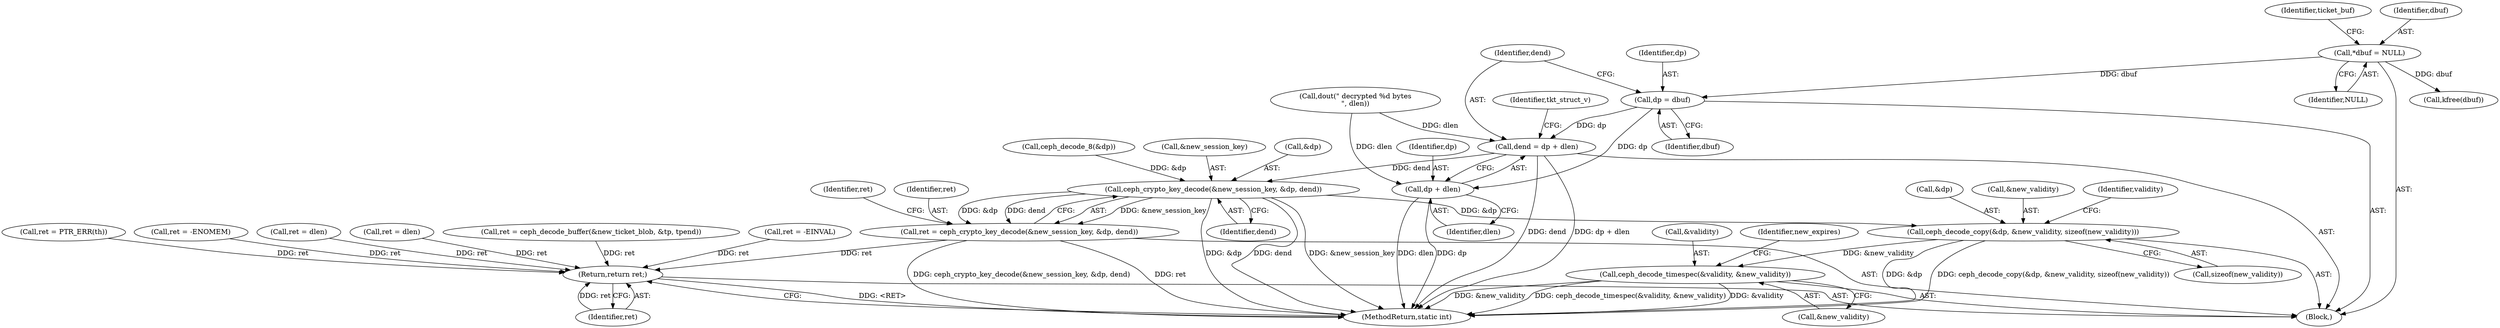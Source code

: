 digraph "0_linux_c27a3e4d667fdcad3db7b104f75659478e0c68d8_2@pointer" {
"1000205" [label="(Call,dp = dbuf)"];
"1000122" [label="(Call,*dbuf = NULL)"];
"1000208" [label="(Call,dend = dp + dlen)"];
"1000234" [label="(Call,ceph_crypto_key_decode(&new_session_key, &dp, dend))"];
"1000232" [label="(Call,ret = ceph_crypto_key_decode(&new_session_key, &dp, dend))"];
"1000455" [label="(Return,return ret;)"];
"1000243" [label="(Call,ceph_decode_copy(&dp, &new_validity, sizeof(new_validity)))"];
"1000250" [label="(Call,ceph_decode_timespec(&validity, &new_validity))"];
"1000210" [label="(Call,dp + dlen)"];
"1000456" [label="(Identifier,ret)"];
"1000206" [label="(Identifier,dp)"];
"1000453" [label="(Call,kfree(dbuf))"];
"1000463" [label="(MethodReturn,static int)"];
"1000455" [label="(Return,return ret;)"];
"1000244" [label="(Call,&dp)"];
"1000179" [label="(Call,ret = PTR_ERR(th))"];
"1000235" [label="(Call,&new_session_key)"];
"1000243" [label="(Call,ceph_decode_copy(&dp, &new_validity, sizeof(new_validity)))"];
"1000237" [label="(Call,&dp)"];
"1000232" [label="(Call,ret = ceph_crypto_key_decode(&new_session_key, &dp, dend))"];
"1000251" [label="(Call,&validity)"];
"1000110" [label="(Block,)"];
"1000212" [label="(Identifier,dlen)"];
"1000205" [label="(Call,dp = dbuf)"];
"1000253" [label="(Call,&new_validity)"];
"1000124" [label="(Identifier,NULL)"];
"1000133" [label="(Identifier,ticket_buf)"];
"1000207" [label="(Identifier,dbuf)"];
"1000256" [label="(Identifier,new_expires)"];
"1000328" [label="(Call,ret = -ENOMEM)"];
"1000300" [label="(Call,ret = dlen)"];
"1000123" [label="(Identifier,dbuf)"];
"1000208" [label="(Call,dend = dp + dlen)"];
"1000211" [label="(Identifier,dp)"];
"1000241" [label="(Identifier,ret)"];
"1000246" [label="(Call,&new_validity)"];
"1000198" [label="(Call,ret = dlen)"];
"1000239" [label="(Identifier,dend)"];
"1000210" [label="(Call,dp + dlen)"];
"1000372" [label="(Call,ret = ceph_decode_buffer(&new_ticket_blob, &tp, tpend))"];
"1000214" [label="(Identifier,tkt_struct_v)"];
"1000458" [label="(Call,ret = -EINVAL)"];
"1000252" [label="(Identifier,validity)"];
"1000234" [label="(Call,ceph_crypto_key_decode(&new_session_key, &dp, dend))"];
"1000209" [label="(Identifier,dend)"];
"1000233" [label="(Identifier,ret)"];
"1000250" [label="(Call,ceph_decode_timespec(&validity, &new_validity))"];
"1000202" [label="(Call,dout(\" decrypted %d bytes\n\", dlen))"];
"1000122" [label="(Call,*dbuf = NULL)"];
"1000248" [label="(Call,sizeof(new_validity))"];
"1000215" [label="(Call,ceph_decode_8(&dp))"];
"1000205" -> "1000110"  [label="AST: "];
"1000205" -> "1000207"  [label="CFG: "];
"1000206" -> "1000205"  [label="AST: "];
"1000207" -> "1000205"  [label="AST: "];
"1000209" -> "1000205"  [label="CFG: "];
"1000122" -> "1000205"  [label="DDG: dbuf"];
"1000205" -> "1000208"  [label="DDG: dp"];
"1000205" -> "1000210"  [label="DDG: dp"];
"1000122" -> "1000110"  [label="AST: "];
"1000122" -> "1000124"  [label="CFG: "];
"1000123" -> "1000122"  [label="AST: "];
"1000124" -> "1000122"  [label="AST: "];
"1000133" -> "1000122"  [label="CFG: "];
"1000122" -> "1000453"  [label="DDG: dbuf"];
"1000208" -> "1000110"  [label="AST: "];
"1000208" -> "1000210"  [label="CFG: "];
"1000209" -> "1000208"  [label="AST: "];
"1000210" -> "1000208"  [label="AST: "];
"1000214" -> "1000208"  [label="CFG: "];
"1000208" -> "1000463"  [label="DDG: dend"];
"1000208" -> "1000463"  [label="DDG: dp + dlen"];
"1000202" -> "1000208"  [label="DDG: dlen"];
"1000208" -> "1000234"  [label="DDG: dend"];
"1000234" -> "1000232"  [label="AST: "];
"1000234" -> "1000239"  [label="CFG: "];
"1000235" -> "1000234"  [label="AST: "];
"1000237" -> "1000234"  [label="AST: "];
"1000239" -> "1000234"  [label="AST: "];
"1000232" -> "1000234"  [label="CFG: "];
"1000234" -> "1000463"  [label="DDG: &dp"];
"1000234" -> "1000463"  [label="DDG: dend"];
"1000234" -> "1000463"  [label="DDG: &new_session_key"];
"1000234" -> "1000232"  [label="DDG: &new_session_key"];
"1000234" -> "1000232"  [label="DDG: &dp"];
"1000234" -> "1000232"  [label="DDG: dend"];
"1000215" -> "1000234"  [label="DDG: &dp"];
"1000234" -> "1000243"  [label="DDG: &dp"];
"1000232" -> "1000110"  [label="AST: "];
"1000233" -> "1000232"  [label="AST: "];
"1000241" -> "1000232"  [label="CFG: "];
"1000232" -> "1000463"  [label="DDG: ret"];
"1000232" -> "1000463"  [label="DDG: ceph_crypto_key_decode(&new_session_key, &dp, dend)"];
"1000232" -> "1000455"  [label="DDG: ret"];
"1000455" -> "1000110"  [label="AST: "];
"1000455" -> "1000456"  [label="CFG: "];
"1000456" -> "1000455"  [label="AST: "];
"1000463" -> "1000455"  [label="CFG: "];
"1000455" -> "1000463"  [label="DDG: <RET>"];
"1000456" -> "1000455"  [label="DDG: ret"];
"1000458" -> "1000455"  [label="DDG: ret"];
"1000300" -> "1000455"  [label="DDG: ret"];
"1000179" -> "1000455"  [label="DDG: ret"];
"1000372" -> "1000455"  [label="DDG: ret"];
"1000328" -> "1000455"  [label="DDG: ret"];
"1000198" -> "1000455"  [label="DDG: ret"];
"1000243" -> "1000110"  [label="AST: "];
"1000243" -> "1000248"  [label="CFG: "];
"1000244" -> "1000243"  [label="AST: "];
"1000246" -> "1000243"  [label="AST: "];
"1000248" -> "1000243"  [label="AST: "];
"1000252" -> "1000243"  [label="CFG: "];
"1000243" -> "1000463"  [label="DDG: &dp"];
"1000243" -> "1000463"  [label="DDG: ceph_decode_copy(&dp, &new_validity, sizeof(new_validity))"];
"1000243" -> "1000250"  [label="DDG: &new_validity"];
"1000250" -> "1000110"  [label="AST: "];
"1000250" -> "1000253"  [label="CFG: "];
"1000251" -> "1000250"  [label="AST: "];
"1000253" -> "1000250"  [label="AST: "];
"1000256" -> "1000250"  [label="CFG: "];
"1000250" -> "1000463"  [label="DDG: &validity"];
"1000250" -> "1000463"  [label="DDG: &new_validity"];
"1000250" -> "1000463"  [label="DDG: ceph_decode_timespec(&validity, &new_validity)"];
"1000210" -> "1000212"  [label="CFG: "];
"1000211" -> "1000210"  [label="AST: "];
"1000212" -> "1000210"  [label="AST: "];
"1000210" -> "1000463"  [label="DDG: dlen"];
"1000210" -> "1000463"  [label="DDG: dp"];
"1000202" -> "1000210"  [label="DDG: dlen"];
}
